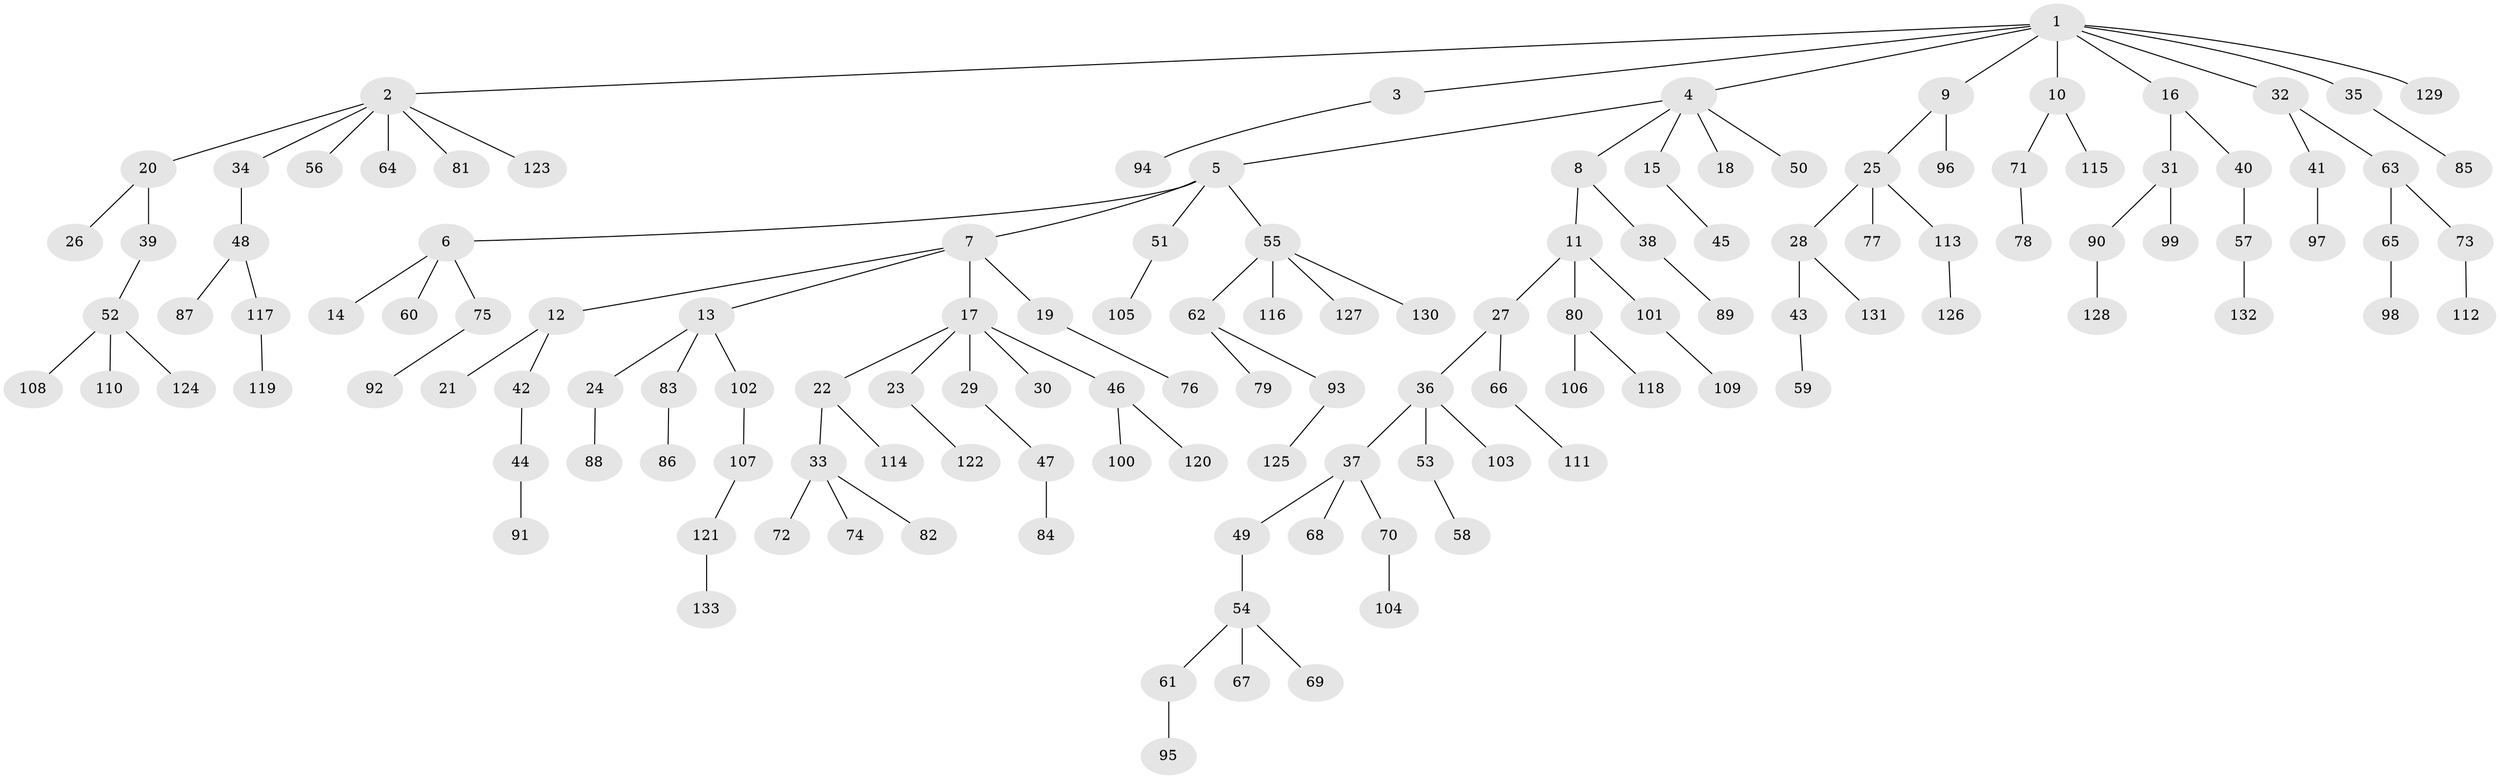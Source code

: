 // Generated by graph-tools (version 1.1) at 2025/50/03/09/25 03:50:16]
// undirected, 133 vertices, 132 edges
graph export_dot {
graph [start="1"]
  node [color=gray90,style=filled];
  1;
  2;
  3;
  4;
  5;
  6;
  7;
  8;
  9;
  10;
  11;
  12;
  13;
  14;
  15;
  16;
  17;
  18;
  19;
  20;
  21;
  22;
  23;
  24;
  25;
  26;
  27;
  28;
  29;
  30;
  31;
  32;
  33;
  34;
  35;
  36;
  37;
  38;
  39;
  40;
  41;
  42;
  43;
  44;
  45;
  46;
  47;
  48;
  49;
  50;
  51;
  52;
  53;
  54;
  55;
  56;
  57;
  58;
  59;
  60;
  61;
  62;
  63;
  64;
  65;
  66;
  67;
  68;
  69;
  70;
  71;
  72;
  73;
  74;
  75;
  76;
  77;
  78;
  79;
  80;
  81;
  82;
  83;
  84;
  85;
  86;
  87;
  88;
  89;
  90;
  91;
  92;
  93;
  94;
  95;
  96;
  97;
  98;
  99;
  100;
  101;
  102;
  103;
  104;
  105;
  106;
  107;
  108;
  109;
  110;
  111;
  112;
  113;
  114;
  115;
  116;
  117;
  118;
  119;
  120;
  121;
  122;
  123;
  124;
  125;
  126;
  127;
  128;
  129;
  130;
  131;
  132;
  133;
  1 -- 2;
  1 -- 3;
  1 -- 4;
  1 -- 9;
  1 -- 10;
  1 -- 16;
  1 -- 32;
  1 -- 35;
  1 -- 129;
  2 -- 20;
  2 -- 34;
  2 -- 56;
  2 -- 64;
  2 -- 81;
  2 -- 123;
  3 -- 94;
  4 -- 5;
  4 -- 8;
  4 -- 15;
  4 -- 18;
  4 -- 50;
  5 -- 6;
  5 -- 7;
  5 -- 51;
  5 -- 55;
  6 -- 14;
  6 -- 60;
  6 -- 75;
  7 -- 12;
  7 -- 13;
  7 -- 17;
  7 -- 19;
  8 -- 11;
  8 -- 38;
  9 -- 25;
  9 -- 96;
  10 -- 71;
  10 -- 115;
  11 -- 27;
  11 -- 80;
  11 -- 101;
  12 -- 21;
  12 -- 42;
  13 -- 24;
  13 -- 83;
  13 -- 102;
  15 -- 45;
  16 -- 31;
  16 -- 40;
  17 -- 22;
  17 -- 23;
  17 -- 29;
  17 -- 30;
  17 -- 46;
  19 -- 76;
  20 -- 26;
  20 -- 39;
  22 -- 33;
  22 -- 114;
  23 -- 122;
  24 -- 88;
  25 -- 28;
  25 -- 77;
  25 -- 113;
  27 -- 36;
  27 -- 66;
  28 -- 43;
  28 -- 131;
  29 -- 47;
  31 -- 90;
  31 -- 99;
  32 -- 41;
  32 -- 63;
  33 -- 72;
  33 -- 74;
  33 -- 82;
  34 -- 48;
  35 -- 85;
  36 -- 37;
  36 -- 53;
  36 -- 103;
  37 -- 49;
  37 -- 68;
  37 -- 70;
  38 -- 89;
  39 -- 52;
  40 -- 57;
  41 -- 97;
  42 -- 44;
  43 -- 59;
  44 -- 91;
  46 -- 100;
  46 -- 120;
  47 -- 84;
  48 -- 87;
  48 -- 117;
  49 -- 54;
  51 -- 105;
  52 -- 108;
  52 -- 110;
  52 -- 124;
  53 -- 58;
  54 -- 61;
  54 -- 67;
  54 -- 69;
  55 -- 62;
  55 -- 116;
  55 -- 127;
  55 -- 130;
  57 -- 132;
  61 -- 95;
  62 -- 79;
  62 -- 93;
  63 -- 65;
  63 -- 73;
  65 -- 98;
  66 -- 111;
  70 -- 104;
  71 -- 78;
  73 -- 112;
  75 -- 92;
  80 -- 106;
  80 -- 118;
  83 -- 86;
  90 -- 128;
  93 -- 125;
  101 -- 109;
  102 -- 107;
  107 -- 121;
  113 -- 126;
  117 -- 119;
  121 -- 133;
}
